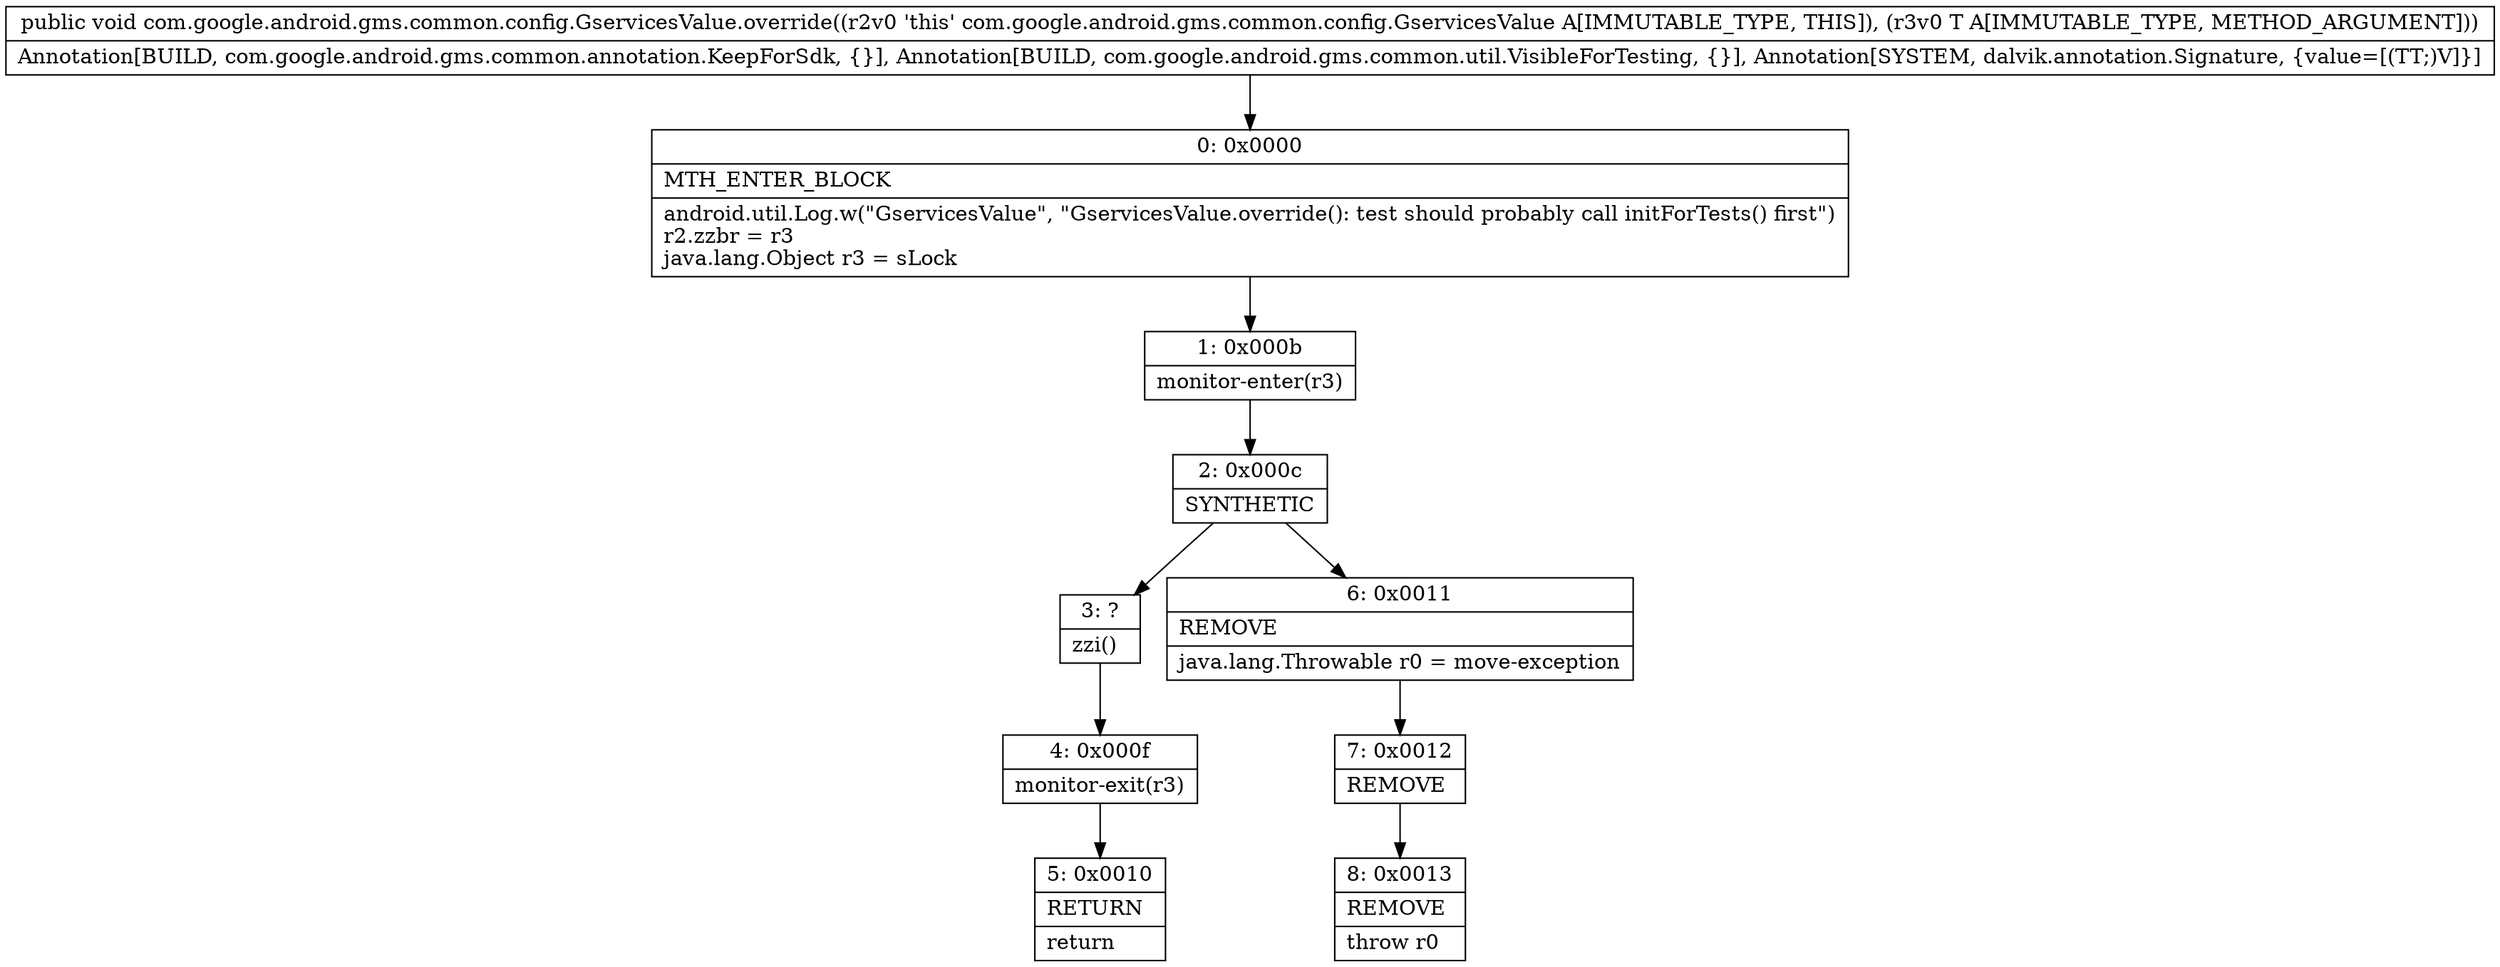 digraph "CFG forcom.google.android.gms.common.config.GservicesValue.override(Ljava\/lang\/Object;)V" {
Node_0 [shape=record,label="{0\:\ 0x0000|MTH_ENTER_BLOCK\l|android.util.Log.w(\"GservicesValue\", \"GservicesValue.override(): test should probably call initForTests() first\")\lr2.zzbr = r3\ljava.lang.Object r3 = sLock\l}"];
Node_1 [shape=record,label="{1\:\ 0x000b|monitor\-enter(r3)\l}"];
Node_2 [shape=record,label="{2\:\ 0x000c|SYNTHETIC\l}"];
Node_3 [shape=record,label="{3\:\ ?|zzi()\l}"];
Node_4 [shape=record,label="{4\:\ 0x000f|monitor\-exit(r3)\l}"];
Node_5 [shape=record,label="{5\:\ 0x0010|RETURN\l|return\l}"];
Node_6 [shape=record,label="{6\:\ 0x0011|REMOVE\l|java.lang.Throwable r0 = move\-exception\l}"];
Node_7 [shape=record,label="{7\:\ 0x0012|REMOVE\l}"];
Node_8 [shape=record,label="{8\:\ 0x0013|REMOVE\l|throw r0\l}"];
MethodNode[shape=record,label="{public void com.google.android.gms.common.config.GservicesValue.override((r2v0 'this' com.google.android.gms.common.config.GservicesValue A[IMMUTABLE_TYPE, THIS]), (r3v0 T A[IMMUTABLE_TYPE, METHOD_ARGUMENT]))  | Annotation[BUILD, com.google.android.gms.common.annotation.KeepForSdk, \{\}], Annotation[BUILD, com.google.android.gms.common.util.VisibleForTesting, \{\}], Annotation[SYSTEM, dalvik.annotation.Signature, \{value=[(TT;)V]\}]\l}"];
MethodNode -> Node_0;
Node_0 -> Node_1;
Node_1 -> Node_2;
Node_2 -> Node_3;
Node_2 -> Node_6;
Node_3 -> Node_4;
Node_4 -> Node_5;
Node_6 -> Node_7;
Node_7 -> Node_8;
}

